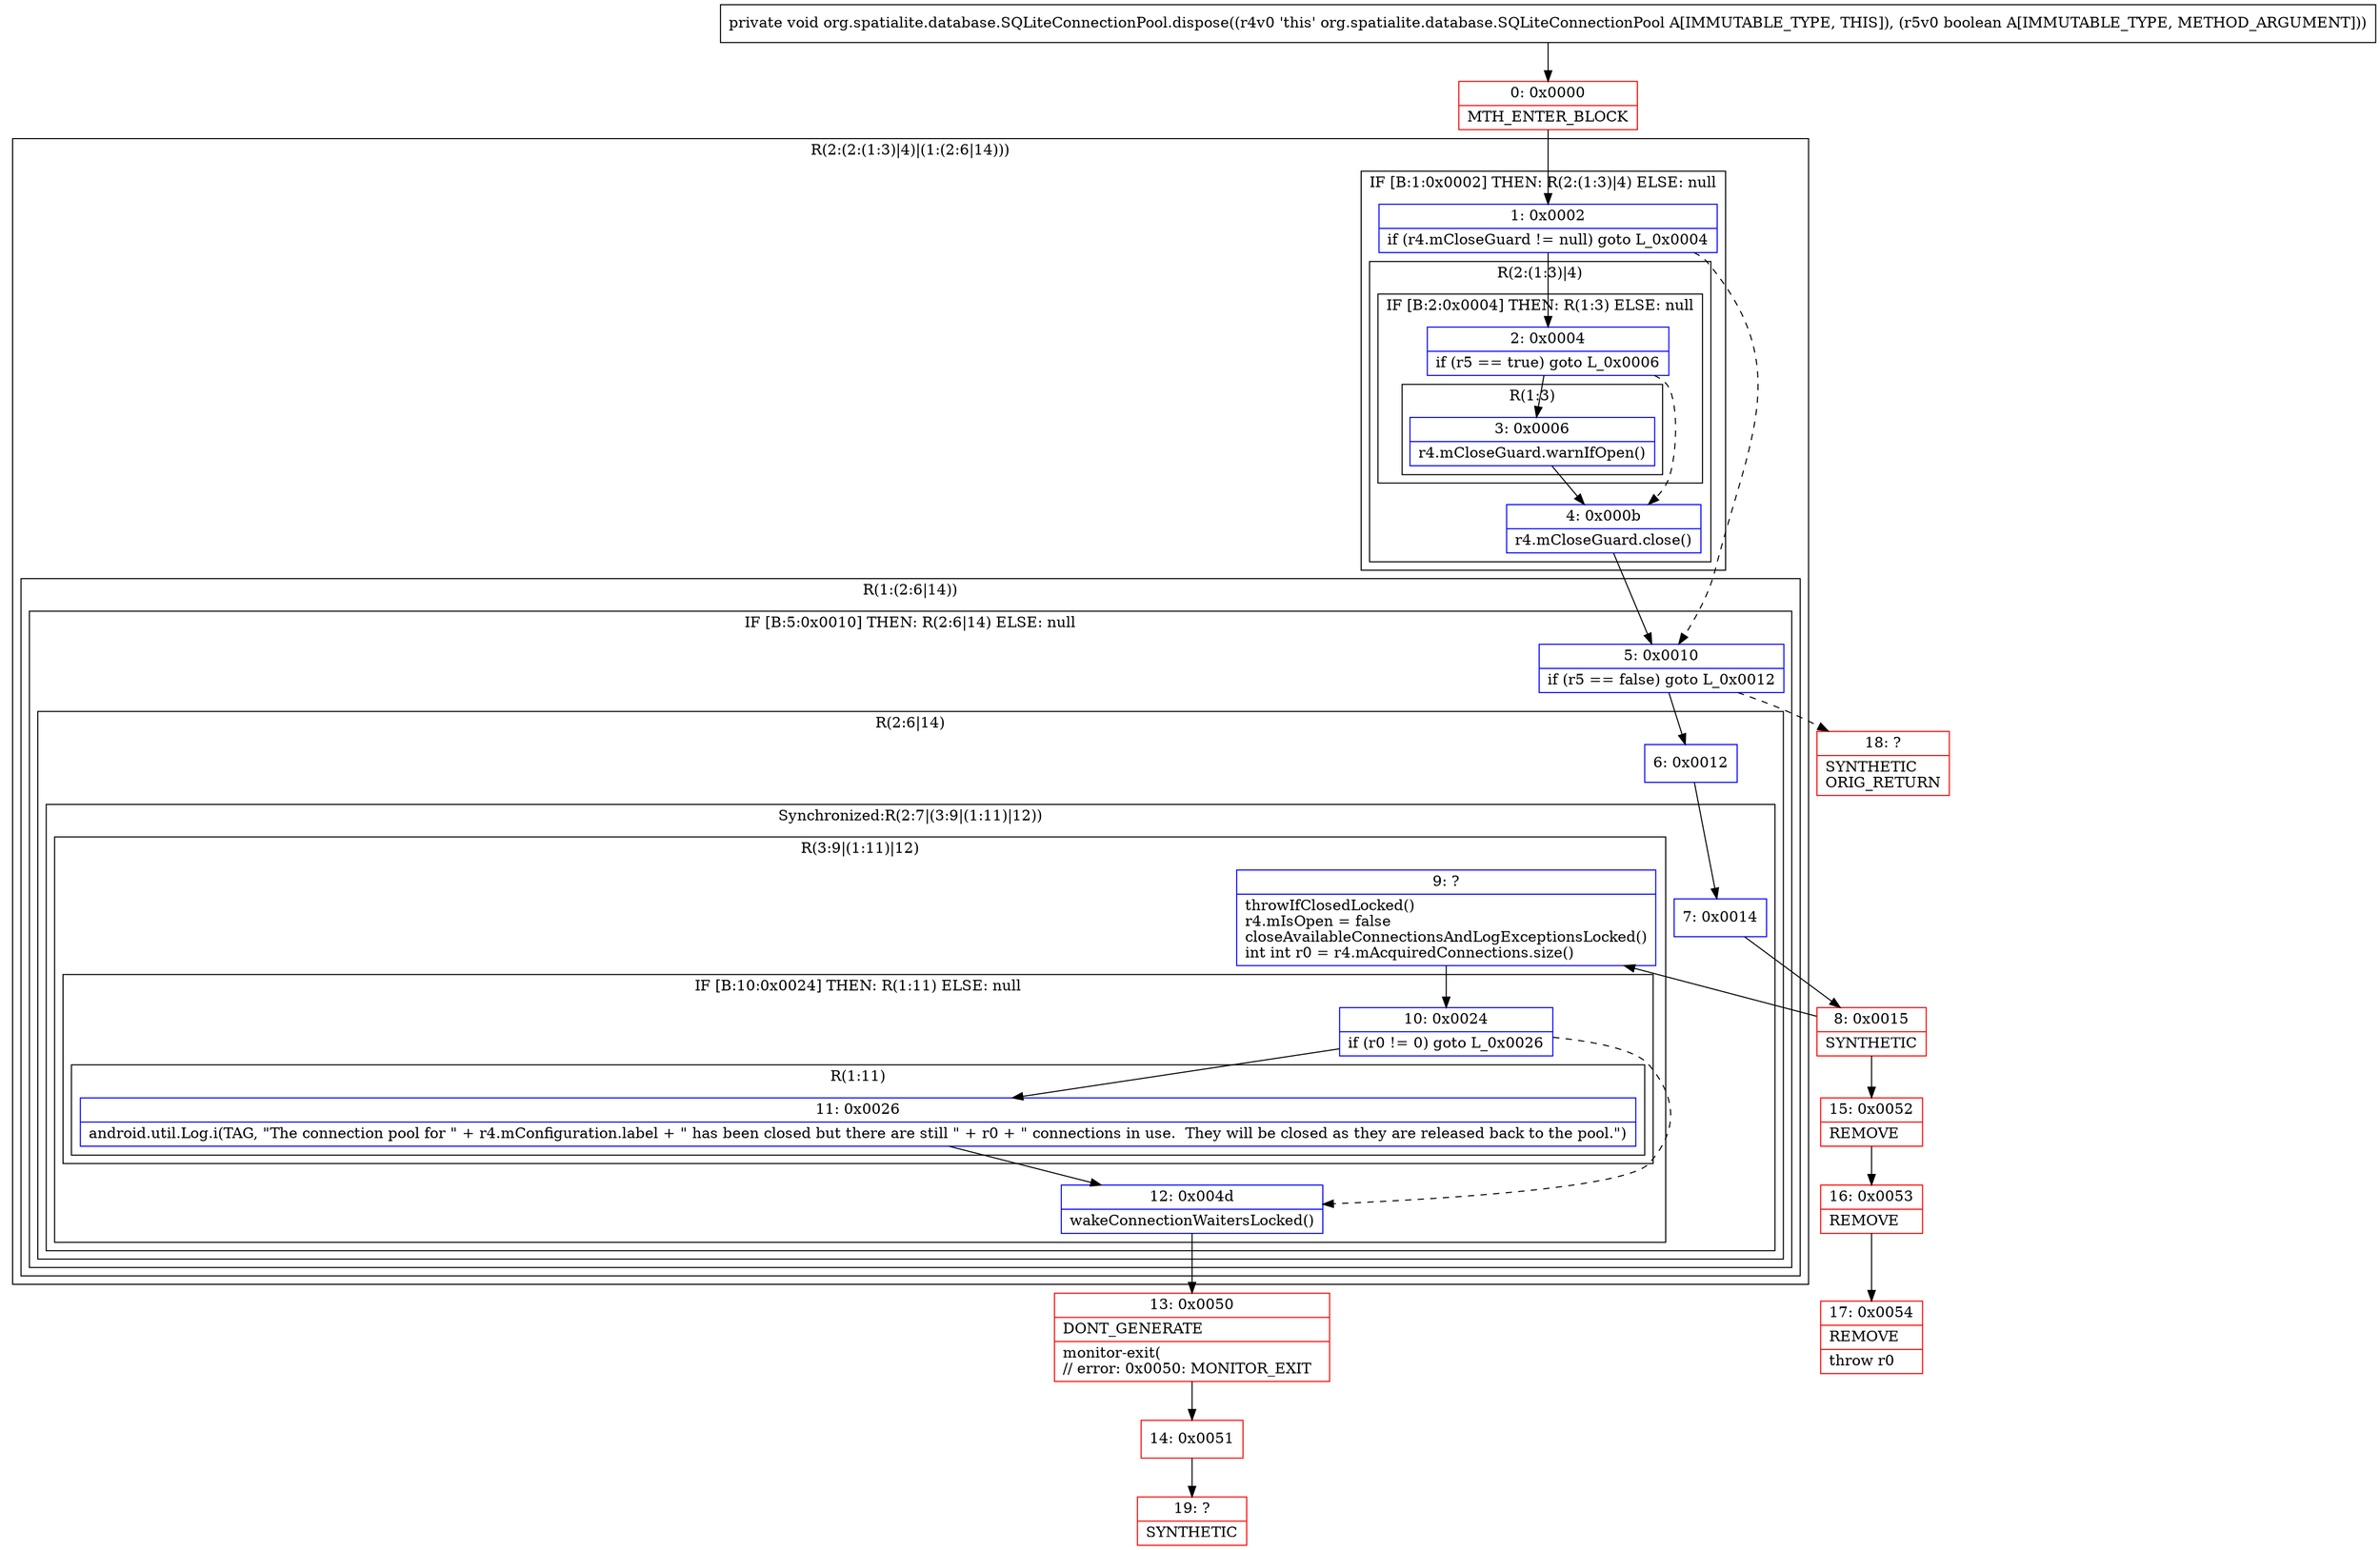digraph "CFG fororg.spatialite.database.SQLiteConnectionPool.dispose(Z)V" {
subgraph cluster_Region_885301165 {
label = "R(2:(2:(1:3)|4)|(1:(2:6|14)))";
node [shape=record,color=blue];
subgraph cluster_IfRegion_2042548581 {
label = "IF [B:1:0x0002] THEN: R(2:(1:3)|4) ELSE: null";
node [shape=record,color=blue];
Node_1 [shape=record,label="{1\:\ 0x0002|if (r4.mCloseGuard != null) goto L_0x0004\l}"];
subgraph cluster_Region_893521593 {
label = "R(2:(1:3)|4)";
node [shape=record,color=blue];
subgraph cluster_IfRegion_852539760 {
label = "IF [B:2:0x0004] THEN: R(1:3) ELSE: null";
node [shape=record,color=blue];
Node_2 [shape=record,label="{2\:\ 0x0004|if (r5 == true) goto L_0x0006\l}"];
subgraph cluster_Region_578384240 {
label = "R(1:3)";
node [shape=record,color=blue];
Node_3 [shape=record,label="{3\:\ 0x0006|r4.mCloseGuard.warnIfOpen()\l}"];
}
}
Node_4 [shape=record,label="{4\:\ 0x000b|r4.mCloseGuard.close()\l}"];
}
}
subgraph cluster_Region_767797667 {
label = "R(1:(2:6|14))";
node [shape=record,color=blue];
subgraph cluster_IfRegion_147938660 {
label = "IF [B:5:0x0010] THEN: R(2:6|14) ELSE: null";
node [shape=record,color=blue];
Node_5 [shape=record,label="{5\:\ 0x0010|if (r5 == false) goto L_0x0012\l}"];
subgraph cluster_Region_1065188919 {
label = "R(2:6|14)";
node [shape=record,color=blue];
Node_6 [shape=record,label="{6\:\ 0x0012}"];
subgraph cluster_SynchronizedRegion_1457941081 {
label = "Synchronized:R(2:7|(3:9|(1:11)|12))";
node [shape=record,color=blue];
Node_7 [shape=record,label="{7\:\ 0x0014}"];
subgraph cluster_Region_1852508575 {
label = "R(3:9|(1:11)|12)";
node [shape=record,color=blue];
Node_9 [shape=record,label="{9\:\ ?|throwIfClosedLocked()\lr4.mIsOpen = false\lcloseAvailableConnectionsAndLogExceptionsLocked()\lint int r0 = r4.mAcquiredConnections.size()\l}"];
subgraph cluster_IfRegion_110659132 {
label = "IF [B:10:0x0024] THEN: R(1:11) ELSE: null";
node [shape=record,color=blue];
Node_10 [shape=record,label="{10\:\ 0x0024|if (r0 != 0) goto L_0x0026\l}"];
subgraph cluster_Region_684693126 {
label = "R(1:11)";
node [shape=record,color=blue];
Node_11 [shape=record,label="{11\:\ 0x0026|android.util.Log.i(TAG, \"The connection pool for \" + r4.mConfiguration.label + \" has been closed but there are still \" + r0 + \" connections in use.  They will be closed as they are released back to the pool.\")\l}"];
}
}
Node_12 [shape=record,label="{12\:\ 0x004d|wakeConnectionWaitersLocked()\l}"];
}
}
}
}
}
}
Node_0 [shape=record,color=red,label="{0\:\ 0x0000|MTH_ENTER_BLOCK\l}"];
Node_8 [shape=record,color=red,label="{8\:\ 0x0015|SYNTHETIC\l}"];
Node_13 [shape=record,color=red,label="{13\:\ 0x0050|DONT_GENERATE\l|monitor\-exit(\l\/\/ error: 0x0050: MONITOR_EXIT  \l}"];
Node_14 [shape=record,color=red,label="{14\:\ 0x0051}"];
Node_15 [shape=record,color=red,label="{15\:\ 0x0052|REMOVE\l}"];
Node_16 [shape=record,color=red,label="{16\:\ 0x0053|REMOVE\l}"];
Node_17 [shape=record,color=red,label="{17\:\ 0x0054|REMOVE\l|throw r0\l}"];
Node_18 [shape=record,color=red,label="{18\:\ ?|SYNTHETIC\lORIG_RETURN\l}"];
Node_19 [shape=record,color=red,label="{19\:\ ?|SYNTHETIC\l}"];
MethodNode[shape=record,label="{private void org.spatialite.database.SQLiteConnectionPool.dispose((r4v0 'this' org.spatialite.database.SQLiteConnectionPool A[IMMUTABLE_TYPE, THIS]), (r5v0 boolean A[IMMUTABLE_TYPE, METHOD_ARGUMENT])) }"];
MethodNode -> Node_0;
Node_1 -> Node_2;
Node_1 -> Node_5[style=dashed];
Node_2 -> Node_3;
Node_2 -> Node_4[style=dashed];
Node_3 -> Node_4;
Node_4 -> Node_5;
Node_5 -> Node_6;
Node_5 -> Node_18[style=dashed];
Node_6 -> Node_7;
Node_7 -> Node_8;
Node_9 -> Node_10;
Node_10 -> Node_11;
Node_10 -> Node_12[style=dashed];
Node_11 -> Node_12;
Node_12 -> Node_13;
Node_0 -> Node_1;
Node_8 -> Node_9;
Node_8 -> Node_15;
Node_13 -> Node_14;
Node_14 -> Node_19;
Node_15 -> Node_16;
Node_16 -> Node_17;
}


